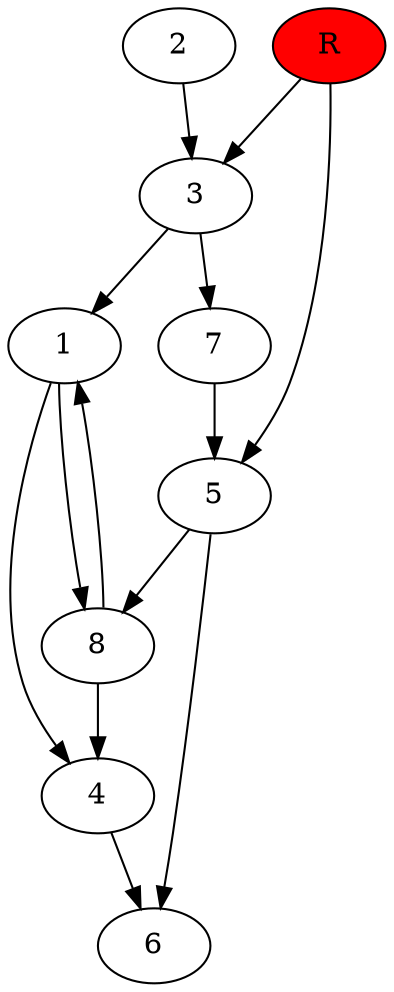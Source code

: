 digraph prb36061 {
	1
	2
	3
	4
	5
	6
	7
	8
	R [fillcolor="#ff0000" style=filled]
	1 -> 4
	1 -> 8
	2 -> 3
	3 -> 1
	3 -> 7
	4 -> 6
	5 -> 6
	5 -> 8
	7 -> 5
	8 -> 1
	8 -> 4
	R -> 3
	R -> 5
}
